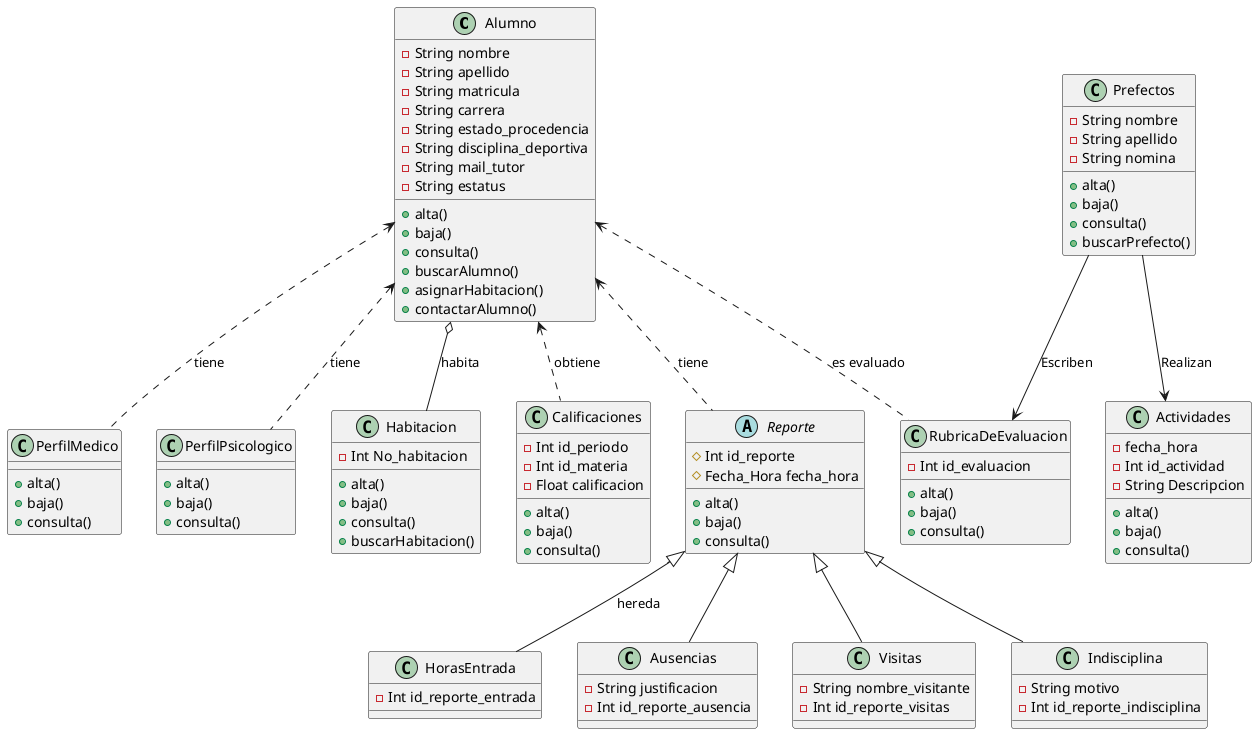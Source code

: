 @startuml
  class Alumno{
    - String nombre
    - String apellido
    - String matricula
    - String carrera
    - String estado_procedencia
    - String disciplina_deportiva
    - String mail_tutor
    - String estatus
    + alta()
    + baja()
    + consulta()
    + buscarAlumno()
    + asignarHabitacion()
    + contactarAlumno()
  }

  class Habitacion{
    - Int No_habitacion
    + alta()
    + baja()
    + consulta()
    + buscarHabitacion()
  }

  class Calificaciones{
    - Int id_periodo
    - Int id_materia
    - Float calificacion
    + alta()
    + baja()
    + consulta()
  }

  class PerfilMedico{
    + alta()
    + baja()
    + consulta()
  }

  class PerfilPsicologico{
    + alta()
    + baja()
    + consulta()
  }

  class RubricaDeEvaluacion{
    - Int id_evaluacion
    + alta()
    + baja()
    + consulta()
  }

  class Prefectos{
    - String nombre
    - String apellido
    - String nomina
    + alta()
    + baja()
    + consulta()
    + buscarPrefecto()
  }

  class Actividades{
    - fecha_hora
    - Int id_actividad
    - String Descripcion
    + alta()
    + baja()
    + consulta()
  }

  abstract class Reporte{
    # Int id_reporte
    # Fecha_Hora fecha_hora
    + alta()
    + baja()
    + consulta()
  }

  class HorasEntrada{
    - Int id_reporte_entrada
  }

  class Ausencias{
    - String justificacion
    - Int id_reporte_ausencia
  }

  class Visitas{
    - String nombre_visitante
    - Int id_reporte_visitas
  }

  class Indisciplina{
    - String motivo
    - Int id_reporte_indisciplina
  }

  Alumno <.. Calificaciones : obtiene

  Alumno <.. Reporte : tiene

  Reporte <|--  Visitas

  Reporte <|--  Ausencias

  Reporte <|--  Indisciplina

  Reporte <|--  HorasEntrada : hereda

  Alumno <.. PerfilPsicologico : tiene

  Alumno <.. PerfilMedico : tiene

  Alumno o-- Habitacion : habita

  Alumno <.. RubricaDeEvaluacion : es evaluado

  Prefectos -->  RubricaDeEvaluacion : Escriben

  Prefectos -->  Actividades : Realizan
@enduml
